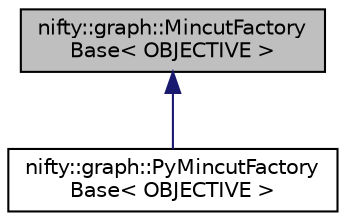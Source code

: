 digraph "nifty::graph::MincutFactoryBase&lt; OBJECTIVE &gt;"
{
  edge [fontname="Helvetica",fontsize="10",labelfontname="Helvetica",labelfontsize="10"];
  node [fontname="Helvetica",fontsize="10",shape=record];
  Node1 [label="nifty::graph::MincutFactory\lBase\< OBJECTIVE \>",height=0.2,width=0.4,color="black", fillcolor="grey75", style="filled", fontcolor="black"];
  Node1 -> Node2 [dir="back",color="midnightblue",fontsize="10",style="solid",fontname="Helvetica"];
  Node2 [label="nifty::graph::PyMincutFactory\lBase\< OBJECTIVE \>",height=0.2,width=0.4,color="black", fillcolor="white", style="filled",URL="$classnifty_1_1graph_1_1PyMincutFactoryBase.html"];
}
